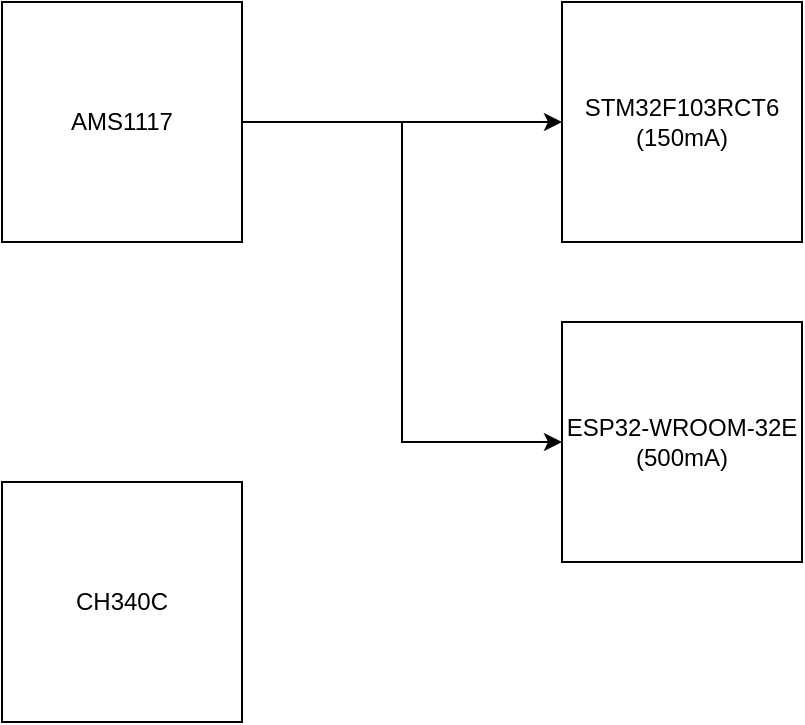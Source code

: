 <mxfile version="23.1.5" type="device">
  <diagram name="Page-1" id="ErbL4Ap2fY_tSGpEGy8K">
    <mxGraphModel dx="1195" dy="737" grid="1" gridSize="10" guides="1" tooltips="1" connect="1" arrows="1" fold="1" page="1" pageScale="1" pageWidth="1169" pageHeight="827" math="0" shadow="0">
      <root>
        <mxCell id="0" />
        <mxCell id="1" parent="0" />
        <mxCell id="ECz7u4_Zy-3vBRGlorit-1" value="STM32F103RCT6&lt;br&gt;(150mA)" style="whiteSpace=wrap;html=1;aspect=fixed;" vertex="1" parent="1">
          <mxGeometry x="760" y="160" width="120" height="120" as="geometry" />
        </mxCell>
        <mxCell id="ECz7u4_Zy-3vBRGlorit-2" value="ESP32-WROOM-32E&lt;br&gt;(500mA)" style="whiteSpace=wrap;html=1;aspect=fixed;" vertex="1" parent="1">
          <mxGeometry x="760" y="320" width="120" height="120" as="geometry" />
        </mxCell>
        <mxCell id="ECz7u4_Zy-3vBRGlorit-4" style="edgeStyle=orthogonalEdgeStyle;rounded=0;orthogonalLoop=1;jettySize=auto;html=1;entryX=0;entryY=0.5;entryDx=0;entryDy=0;" edge="1" parent="1" source="ECz7u4_Zy-3vBRGlorit-3" target="ECz7u4_Zy-3vBRGlorit-1">
          <mxGeometry relative="1" as="geometry" />
        </mxCell>
        <mxCell id="ECz7u4_Zy-3vBRGlorit-5" style="edgeStyle=orthogonalEdgeStyle;rounded=0;orthogonalLoop=1;jettySize=auto;html=1;entryX=0;entryY=0.5;entryDx=0;entryDy=0;" edge="1" parent="1" source="ECz7u4_Zy-3vBRGlorit-3" target="ECz7u4_Zy-3vBRGlorit-2">
          <mxGeometry relative="1" as="geometry" />
        </mxCell>
        <mxCell id="ECz7u4_Zy-3vBRGlorit-3" value="AMS1117" style="whiteSpace=wrap;html=1;aspect=fixed;" vertex="1" parent="1">
          <mxGeometry x="480" y="160" width="120" height="120" as="geometry" />
        </mxCell>
        <mxCell id="ECz7u4_Zy-3vBRGlorit-7" value="CH340C" style="whiteSpace=wrap;html=1;aspect=fixed;" vertex="1" parent="1">
          <mxGeometry x="480" y="400" width="120" height="120" as="geometry" />
        </mxCell>
      </root>
    </mxGraphModel>
  </diagram>
</mxfile>

